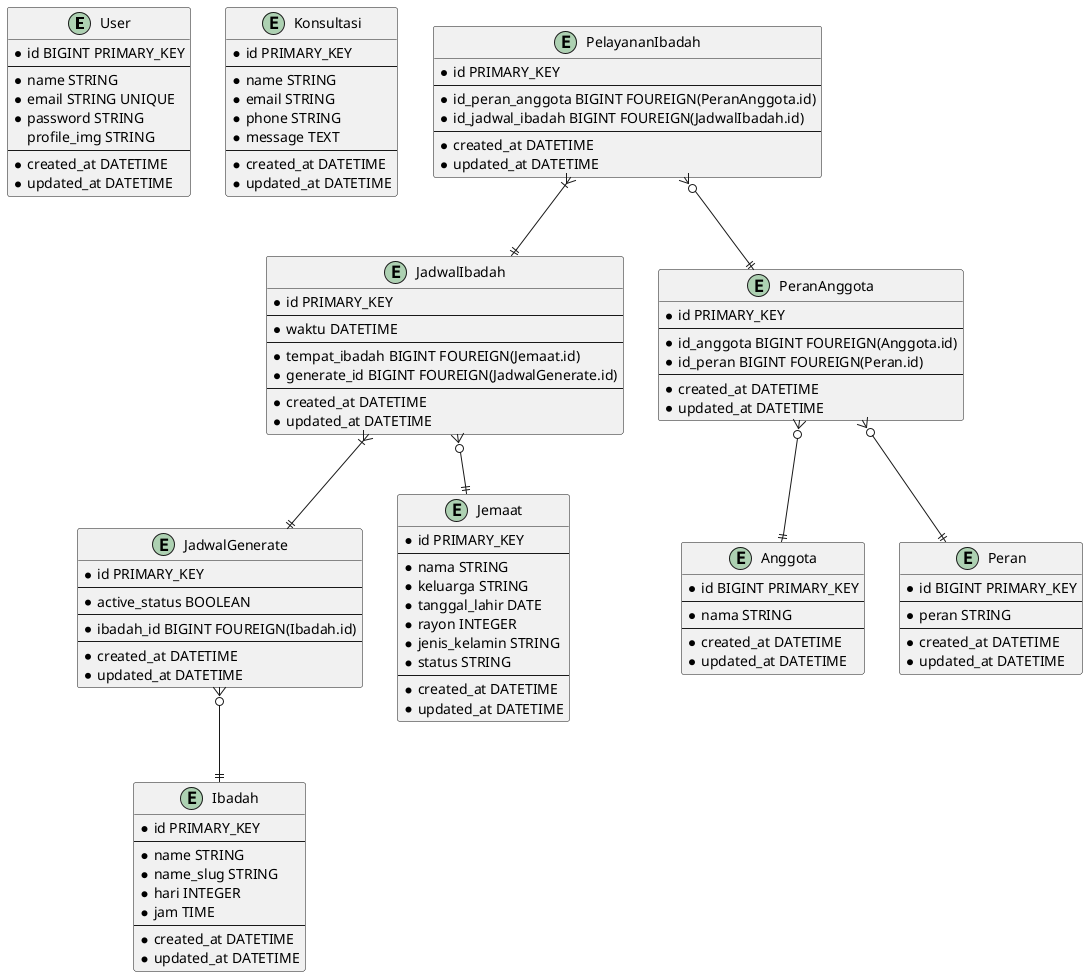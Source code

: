 @startuml

' users
Entity User {
    * id BIGINT PRIMARY_KEY
    --
    * name STRING
    * email STRING UNIQUE
    * password STRING
    profile_img STRING
    --
    * created_at DATETIME
    * updated_at DATETIME
}

Entity Konsultasi {
    * id PRIMARY_KEY
    --
    * name STRING
    * email STRING
    * phone STRING
    * message TEXT
    --
    * created_at DATETIME
    * updated_at DATETIME
}

' anggota
Entity Anggota {
    * id BIGINT PRIMARY_KEY
    --
    * nama STRING
    --
    * created_at DATETIME
    * updated_at DATETIME
}

' perans
Entity Peran {
    * id BIGINT PRIMARY_KEY
    --
    * peran STRING
    --
    * created_at DATETIME
    * updated_at DATETIME
}

' ibadah
Entity Ibadah {
    * id PRIMARY_KEY
    --
    * name STRING
    * name_slug STRING
    * hari INTEGER
    ' MINGGU 0, SABTU 6
    * jam TIME
    --
    * created_at DATETIME
    * updated_at DATETIME
}

' jadwal_generates
Entity JadwalGenerate {
    * id PRIMARY_KEY
    --
    * active_status BOOLEAN
    --
    * ibadah_id BIGINT FOUREIGN(Ibadah.id)
    --
    * created_at DATETIME
    * updated_at DATETIME
}

' jadwal_ibadah
Entity JadwalIbadah {
    * id PRIMARY_KEY
    --
    * waktu DATETIME
    --
    * tempat_ibadah BIGINT FOUREIGN(Jemaat.id)
    * generate_id BIGINT FOUREIGN(JadwalGenerate.id)
    --
    * created_at DATETIME
    * updated_at DATETIME
}

' jemaat
Entity Jemaat {
    * id PRIMARY_KEY
    --
    * nama STRING
    * keluarga STRING
    * tanggal_lahir DATE
    * rayon INTEGER
    * jenis_kelamin STRING
    * status STRING
    --
    * created_at DATETIME
    * updated_at DATETIME
}

' pelayanan_ibadah
Entity PelayananIbadah {
    * id PRIMARY_KEY
    --
    * id_peran_anggota BIGINT FOUREIGN(PeranAnggota.id)
    * id_jadwal_ibadah BIGINT FOUREIGN(JadwalIbadah.id)
    --
    * created_at DATETIME
    * updated_at DATETIME
}

' peran_anggota
Entity PeranAnggota {
    * id PRIMARY_KEY
    --
    * id_anggota BIGINT FOUREIGN(Anggota.id)
    * id_peran BIGINT FOUREIGN(Peran.id)
    --
    * created_at DATETIME
    * updated_at DATETIME
}

JadwalGenerate }o--|| Ibadah
JadwalIbadah }o--|| Jemaat
JadwalIbadah }|--|| JadwalGenerate
PelayananIbadah }o--|| PeranAnggota
PelayananIbadah }|--|| JadwalIbadah
PeranAnggota }o--|| Anggota
PeranAnggota }o--|| Peran


@enduml